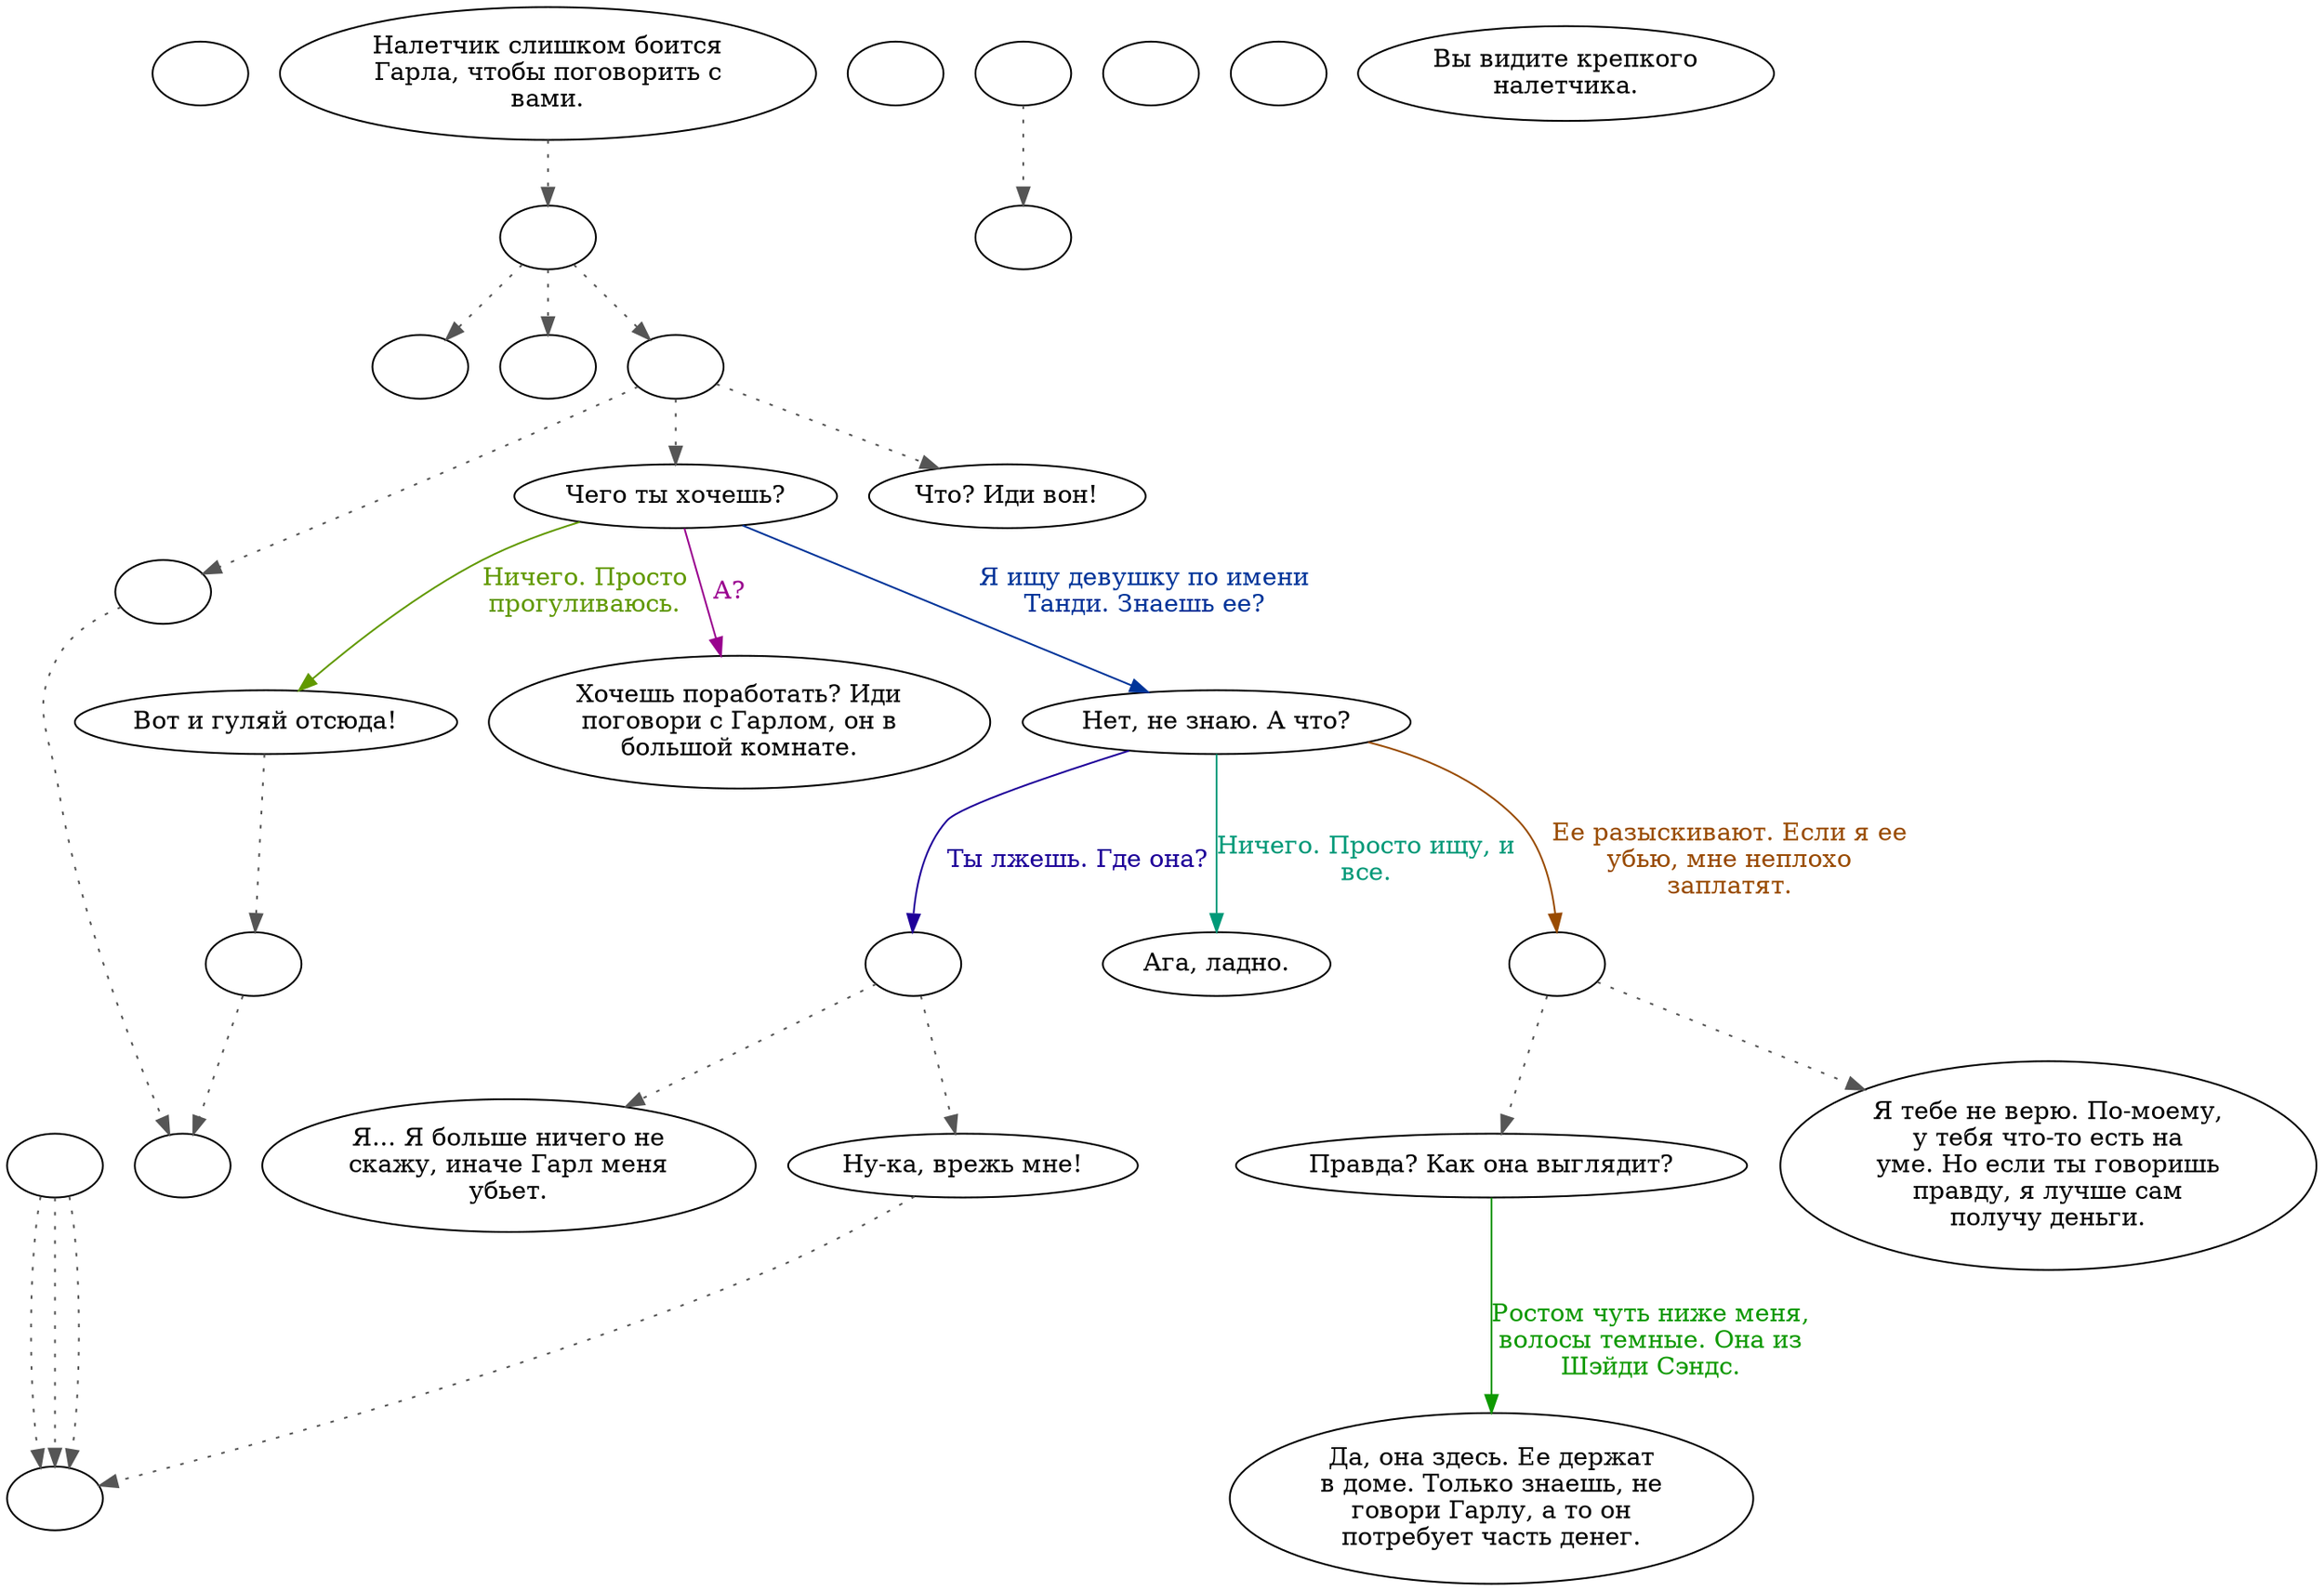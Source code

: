 digraph genraidr {
  "start" [style=filled       fillcolor="#FFFFFF"       color="#000000"]
  "start" [label=""]
  "timed_event_p_proc" [style=filled       fillcolor="#FFFFFF"       color="#000000"]
  "timed_event_p_proc" -> "combat" [style=dotted color="#555555"]
  "timed_event_p_proc" -> "combat" [style=dotted color="#555555"]
  "timed_event_p_proc" -> "combat" [style=dotted color="#555555"]
  "timed_event_p_proc" [label=""]
  "talk_p_proc" [style=filled       fillcolor="#FFFFFF"       color="#000000"]
  "talk_p_proc" -> "do_dialogue" [style=dotted color="#555555"]
  "talk_p_proc" [label="Налетчик слишком боится\nГарла, чтобы поговорить с\nвами."]
  "pickup_p_proc" [style=filled       fillcolor="#FFFFFF"       color="#000000"]
  "pickup_p_proc" [label=""]
  "critter_p_proc" [style=filled       fillcolor="#FFFFFF"       color="#000000"]
  "critter_p_proc" -> "Critter_Action" [style=dotted color="#555555"]
  "critter_p_proc" [label=""]
  "destroy_p_proc" [style=filled       fillcolor="#FFFFFF"       color="#000000"]
  "destroy_p_proc" [label=""]
  "damage_p_proc" [style=filled       fillcolor="#FFFFFF"       color="#000000"]
  "damage_p_proc" [label=""]
  "look_at_p_proc" [style=filled       fillcolor="#FFFFFF"       color="#000000"]
  "look_at_p_proc" [label="Вы видите крепкого\nналетчика."]
  "do_dialogue" [style=filled       fillcolor="#FFFFFF"       color="#000000"]
  "do_dialogue" -> "guard00" [style=dotted color="#555555"]
  "do_dialogue" -> "guard02" [style=dotted color="#555555"]
  "do_dialogue" -> "sys_dialog" [style=dotted color="#555555"]
  "do_dialogue" [label=""]
  "sys_dialog" [style=filled       fillcolor="#FFFFFF"       color="#000000"]
  "sys_dialog" -> "get_reaction" [style=dotted color="#555555"]
  "sys_dialog" -> "guard04" [style=dotted color="#555555"]
  "sys_dialog" -> "guard15" [style=dotted color="#555555"]
  "sys_dialog" [label=""]
  "guard00" [style=filled       fillcolor="#FFFFFF"       color="#000000"]
  "guard00" [label=""]
  "guard02" [style=filled       fillcolor="#FFFFFF"       color="#000000"]
  "guard02" [label=""]
  "guard04" [style=filled       fillcolor="#FFFFFF"       color="#000000"]
  "guard04" [label="Чего ты хочешь?"]
  "guard04" -> "guard07" [label="Я ищу девушку по имени\nТанди. Знаешь ее?" color="#003499" fontcolor="#003499"]
  "guard04" -> "guard06" [label="Ничего. Просто\nпрогуливаюсь." color="#619900" fontcolor="#619900"]
  "guard04" -> "guard05" [label="А?" color="#99008E" fontcolor="#99008E"]
  "guard05" [style=filled       fillcolor="#FFFFFF"       color="#000000"]
  "guard05" [label="Хочешь поработать? Иди\nпоговори с Гарлом, он в\nбольшой комнате."]
  "guard06" [style=filled       fillcolor="#FFFFFF"       color="#000000"]
  "guard06" -> "DownReact" [style=dotted color="#555555"]
  "guard06" [label="Вот и гуляй отсюда!"]
  "guard07" [style=filled       fillcolor="#FFFFFF"       color="#000000"]
  "guard07" [label="Нет, не знаю. А что?"]
  "guard07" -> "guard08" [label="Ничего. Просто ищу, и\nвсе." color="#009978" fontcolor="#009978"]
  "guard07" -> "guard07a" [label="Ее разыскивают. Если я ее\nубью, мне неплохо\nзаплатят." color="#994B00" fontcolor="#994B00"]
  "guard07" -> "guard07b" [label="Ты лжешь. Где она?" color="#1E0099" fontcolor="#1E0099"]
  "guard07a" [style=filled       fillcolor="#FFFFFF"       color="#000000"]
  "guard07a" -> "guard09" [style=dotted color="#555555"]
  "guard07a" -> "guard11" [style=dotted color="#555555"]
  "guard07a" [label=""]
  "guard07b" [style=filled       fillcolor="#FFFFFF"       color="#000000"]
  "guard07b" -> "guard12" [style=dotted color="#555555"]
  "guard07b" -> "guard13" [style=dotted color="#555555"]
  "guard07b" [label=""]
  "guard08" [style=filled       fillcolor="#FFFFFF"       color="#000000"]
  "guard08" [label="Ага, ладно."]
  "guard09" [style=filled       fillcolor="#FFFFFF"       color="#000000"]
  "guard09" [label="Правда? Как она выглядит?"]
  "guard09" -> "guard10" [label="Ростом чуть ниже меня,\nволосы темные. Она из\nШэйди Сэндс." color="#0E9900" fontcolor="#0E9900"]
  "guard10" [style=filled       fillcolor="#FFFFFF"       color="#000000"]
  "guard10" [label="Да, она здесь. Ее держат\nв доме. Только знаешь, не\nговори Гарлу, а то он\nпотребует часть денег."]
  "guard11" [style=filled       fillcolor="#FFFFFF"       color="#000000"]
  "guard11" [label="Я тебе не верю. По-моему,\nу тебя что-то есть на\nуме. Но если ты говоришь\nправду, я лучше сам\nполучу деньги."]
  "guard12" [style=filled       fillcolor="#FFFFFF"       color="#000000"]
  "guard12" [label="Я... Я больше ничего не\nскажу, иначе Гарл меня\nубьет."]
  "guard13" [style=filled       fillcolor="#FFFFFF"       color="#000000"]
  "guard13" -> "combat" [style=dotted color="#555555"]
  "guard13" [label="Ну-ка, врежь мне!"]
  "guard15" [style=filled       fillcolor="#FFFFFF"       color="#000000"]
  "guard15" [label="Что? Иди вон!"]
  "combat" [style=filled       fillcolor="#FFFFFF"       color="#000000"]
  "combat" [label=""]
  "Critter_Action" [style=filled       fillcolor="#FFFFFF"       color="#000000"]
  "Critter_Action" [label=""]
  "get_reaction" [style=filled       fillcolor="#FFFFFF"       color="#000000"]
  "get_reaction" -> "ReactToLevel" [style=dotted color="#555555"]
  "get_reaction" [label=""]
  "ReactToLevel" [style=filled       fillcolor="#FFFFFF"       color="#000000"]
  "ReactToLevel" [label=""]
  "DownReact" [style=filled       fillcolor="#FFFFFF"       color="#000000"]
  "DownReact" -> "ReactToLevel" [style=dotted color="#555555"]
  "DownReact" [label=""]
}